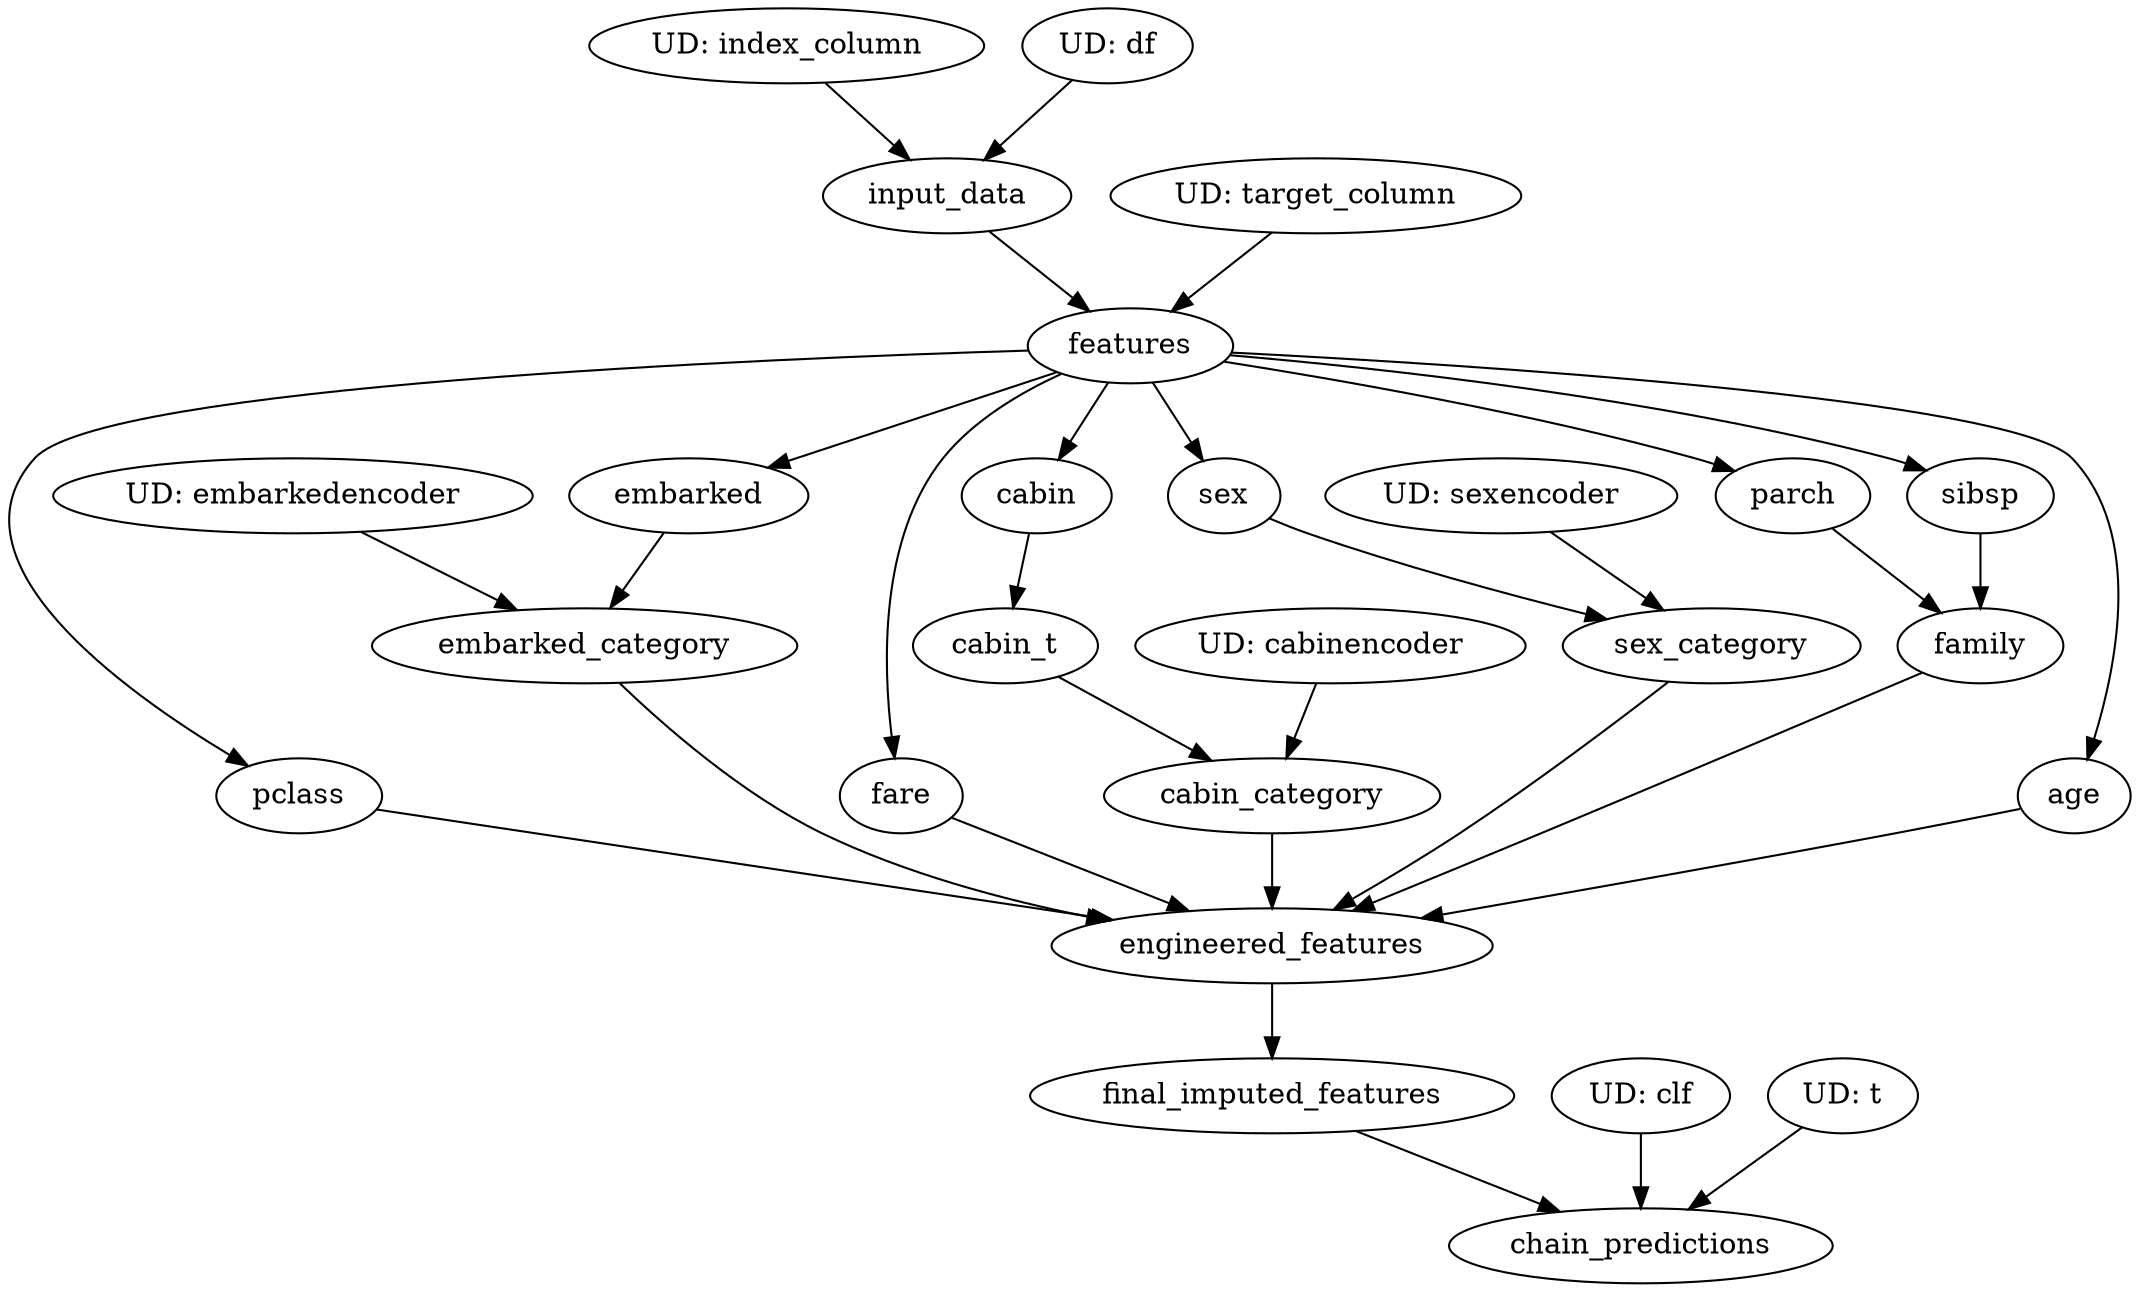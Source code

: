 // Dependency Graph
digraph {
	embarkedencoder [label=embarkedencoder]
	sex_category [label=sex_category]
	sibsp [label=sibsp]
	chain_predictions [label=chain_predictions]
	input_data [label=input_data]
	engineered_features [label=engineered_features]
	clf [label=clf]
	pclass [label=pclass]
	sex [label=sex]
	final_imputed_features [label=final_imputed_features]
	cabin_category [label=cabin_category]
	sexencoder [label=sexencoder]
	family [label=family]
	parch [label=parch]
	embarked_category [label=embarked_category]
	index_column [label=index_column]
	target_column [label=target_column]
	cabin_t [label=cabin_t]
	t [label=t]
	df [label=df]
	embarked [label=embarked]
	fare [label=fare]
	cabin [label=cabin]
	age [label=age]
	features [label=features]
	cabinencoder [label=cabinencoder]
	index_column [label="UD: index_column"]
	t [label="UD: t"]
	embarkedencoder [label="UD: embarkedencoder"]
	df [label="UD: df"]
	clf [label="UD: clf"]
	target_column [label="UD: target_column"]
	cabinencoder [label="UD: cabinencoder"]
	sexencoder [label="UD: sexencoder"]
	sex -> sex_category
	sexencoder -> sex_category
	features -> sibsp
	clf -> chain_predictions
	final_imputed_features -> chain_predictions
	t -> chain_predictions
	df -> input_data
	index_column -> input_data
	pclass -> engineered_features
	age -> engineered_features
	fare -> engineered_features
	cabin_category -> engineered_features
	sex_category -> engineered_features
	embarked_category -> engineered_features
	family -> engineered_features
	features -> pclass
	features -> sex
	engineered_features -> final_imputed_features
	cabin_t -> cabin_category
	cabinencoder -> cabin_category
	sibsp -> family
	parch -> family
	features -> parch
	embarked -> embarked_category
	embarkedencoder -> embarked_category
	cabin -> cabin_t
	features -> embarked
	features -> fare
	features -> cabin
	features -> age
	input_data -> features
	target_column -> features
}
